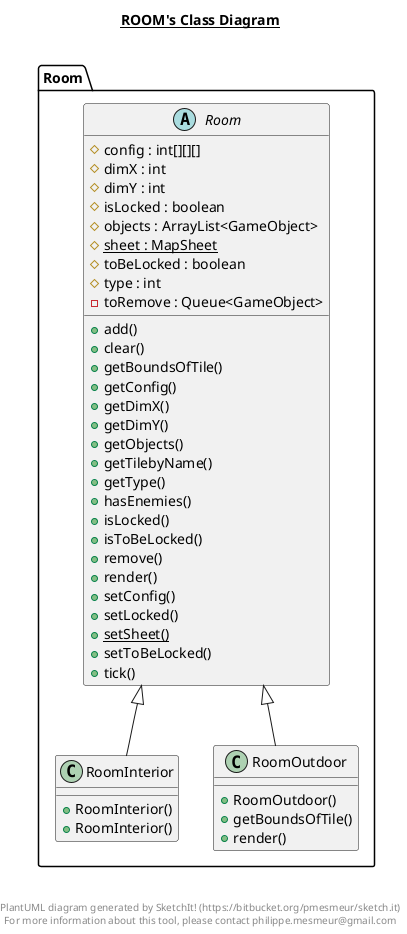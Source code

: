 @startuml

title __ROOM's Class Diagram__\n

  namespace Room {
    abstract class Room.Room {
        # config : int[][][]
        # dimX : int
        # dimY : int
        # isLocked : boolean
        # objects : ArrayList<GameObject>
        {static} # sheet : MapSheet
        # toBeLocked : boolean
        # type : int
        - toRemove : Queue<GameObject>
        + add()
        + clear()
        + getBoundsOfTile()
        + getConfig()
        + getDimX()
        + getDimY()
        + getObjects()
        + getTilebyName()
        + getType()
        + hasEnemies()
        + isLocked()
        + isToBeLocked()
        + remove()
        + render()
        + setConfig()
        + setLocked()
        {static} + setSheet()
        + setToBeLocked()
        + tick()
    }
  }
  

  namespace Room {
    class Room.RoomInterior {
        + RoomInterior()
        + RoomInterior()
    }
  }
  

  namespace Room {
    class Room.RoomOutdoor {
        + RoomOutdoor()
        + getBoundsOfTile()
        + render()
    }
  }
  

  Room.RoomInterior -up-|> Room.Room
  Room.RoomOutdoor -up-|> Room.Room


right footer


PlantUML diagram generated by SketchIt! (https://bitbucket.org/pmesmeur/sketch.it)
For more information about this tool, please contact philippe.mesmeur@gmail.com
endfooter

@enduml
